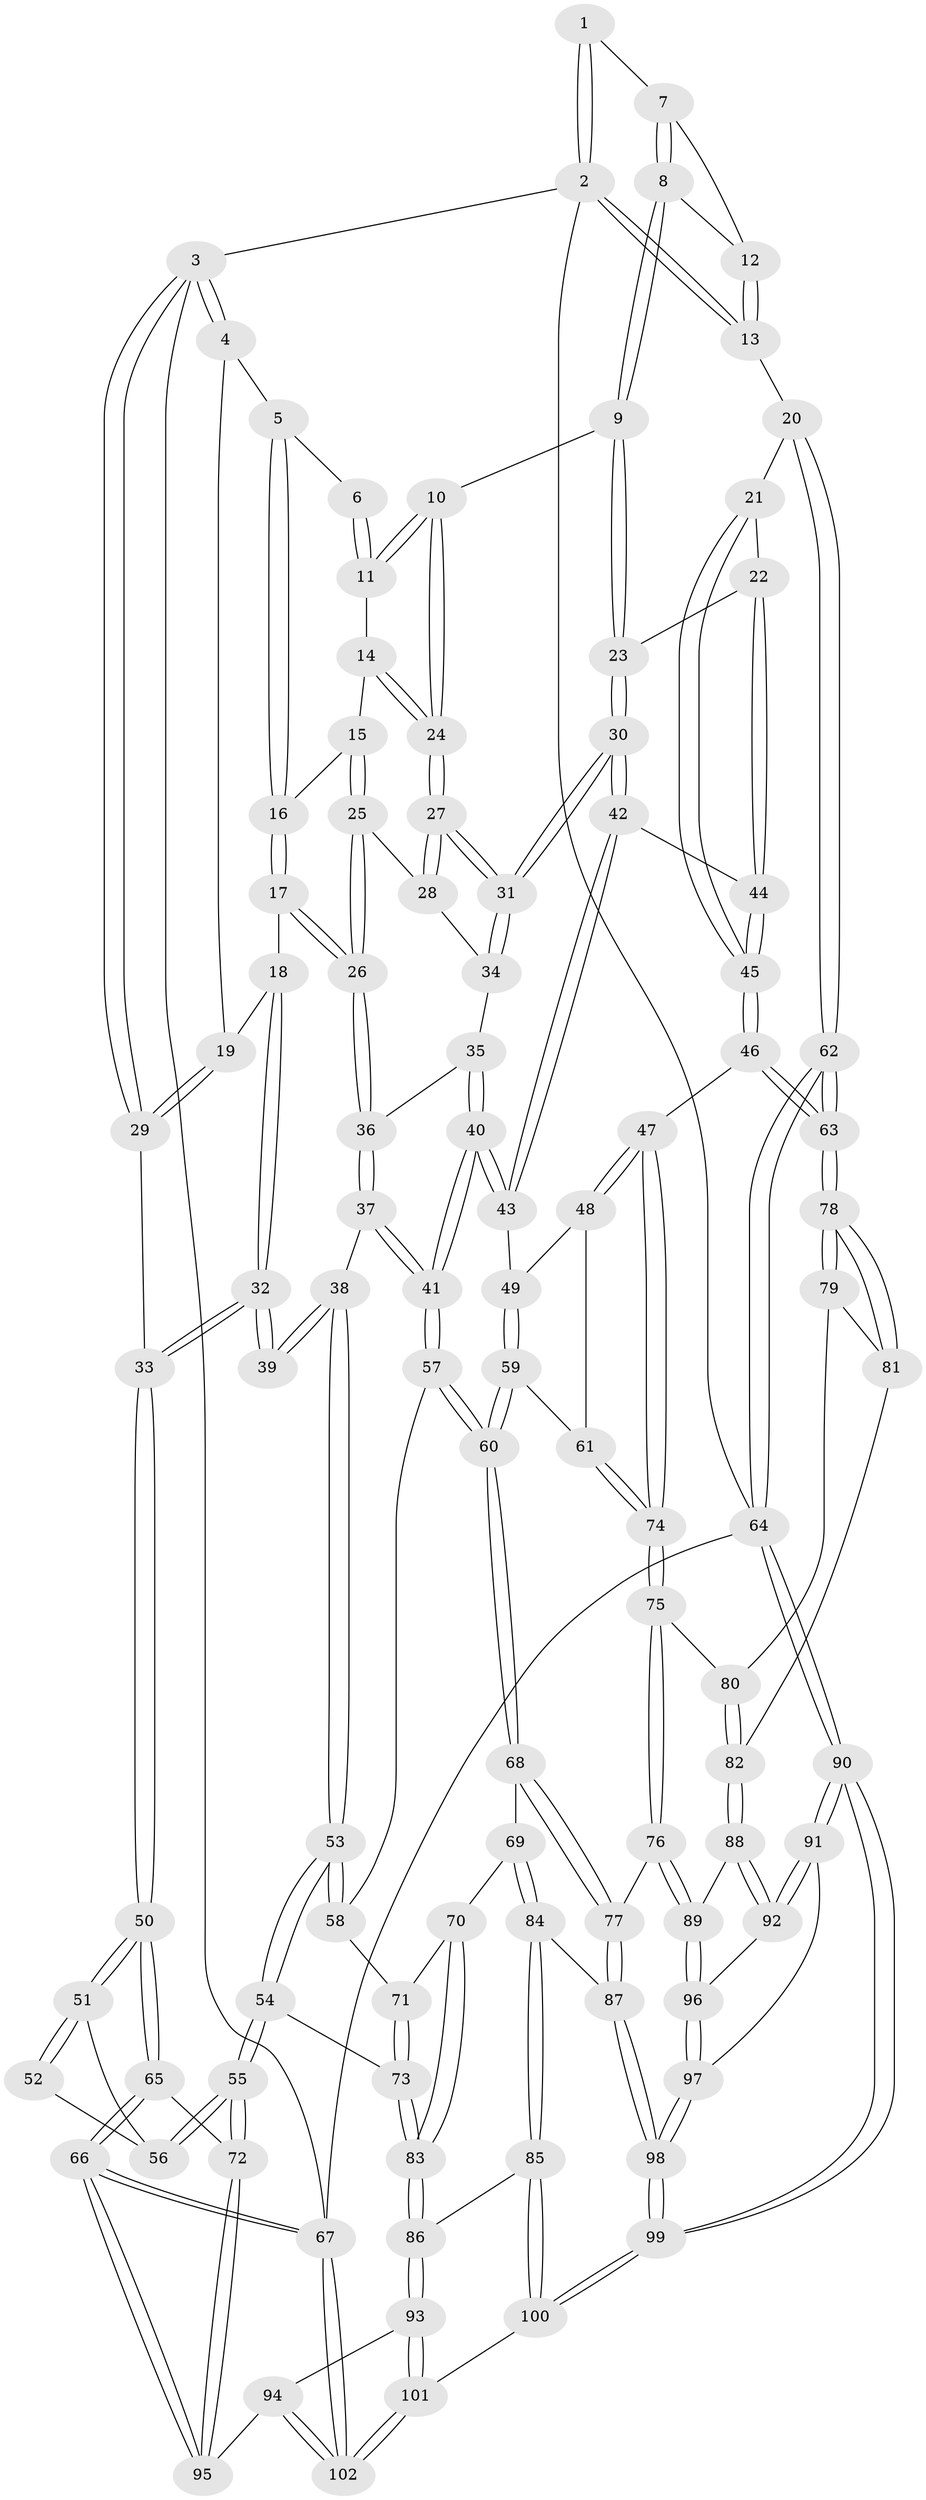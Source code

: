 // coarse degree distribution, {4: 0.4426229508196721, 6: 0.08196721311475409, 2: 0.04918032786885246, 5: 0.2459016393442623, 3: 0.18032786885245902}
// Generated by graph-tools (version 1.1) at 2025/42/03/06/25 10:42:30]
// undirected, 102 vertices, 252 edges
graph export_dot {
graph [start="1"]
  node [color=gray90,style=filled];
  1 [pos="+0.7331351696474753+0"];
  2 [pos="+1+0"];
  3 [pos="+0+0"];
  4 [pos="+0+0"];
  5 [pos="+0.3708673952886612+0"];
  6 [pos="+0.7290433866486599+0"];
  7 [pos="+0.7905087166451041+0"];
  8 [pos="+0.7979761533221905+0.10496482489374669"];
  9 [pos="+0.7763155389958954+0.13543230646846563"];
  10 [pos="+0.7368250830458525+0.12832712501502685"];
  11 [pos="+0.6704163008918997+0.012207797278103248"];
  12 [pos="+0.9091715948169251+0.07832239621067295"];
  13 [pos="+1+0.14236532412708486"];
  14 [pos="+0.5823712276922488+0.0970671545196748"];
  15 [pos="+0.5132011143156222+0.08399696441223324"];
  16 [pos="+0.39748684057679534+0"];
  17 [pos="+0.3253812423296789+0.1417624471437416"];
  18 [pos="+0.22351114350917764+0.1535546999620167"];
  19 [pos="+0.21016320504984237+0.13928665582611072"];
  20 [pos="+1+0.2290044028076468"];
  21 [pos="+1+0.2550417965373889"];
  22 [pos="+1+0.268288511675282"];
  23 [pos="+0.8248059815611395+0.2377599261084403"];
  24 [pos="+0.6380541396328392+0.1804124461653047"];
  25 [pos="+0.49512425187816006+0.18293963574968597"];
  26 [pos="+0.33027310552365646+0.15335439510526572"];
  27 [pos="+0.6353149742229789+0.19704302589811712"];
  28 [pos="+0.4954873366376818+0.18560719564548325"];
  29 [pos="+0+0.06887712857591909"];
  30 [pos="+0.6563703935200732+0.3717953942008672"];
  31 [pos="+0.6358170133447812+0.2398027663592559"];
  32 [pos="+0.12226409404823015+0.3018892862811349"];
  33 [pos="+0+0.2931632864075254"];
  34 [pos="+0.49311450807162616+0.20449669897669562"];
  35 [pos="+0.48343003204862256+0.23036721971453153"];
  36 [pos="+0.33606668213860197+0.17695024675604218"];
  37 [pos="+0.3425246253190002+0.3956280946791534"];
  38 [pos="+0.30376617893451147+0.4067638390523708"];
  39 [pos="+0.2976333105429278+0.406289860665693"];
  40 [pos="+0.484671800017923+0.411109149490613"];
  41 [pos="+0.4609208349029658+0.4203722970206217"];
  42 [pos="+0.6551455135405048+0.3748633889571159"];
  43 [pos="+0.5964394808544883+0.405654497784669"];
  44 [pos="+0.791027231432515+0.45898234312953723"];
  45 [pos="+0.8464177632935842+0.5724012794115567"];
  46 [pos="+0.8495524086036969+0.5881120113892381"];
  47 [pos="+0.8281325968129525+0.6109985746906766"];
  48 [pos="+0.6469520046882535+0.5372152863553076"];
  49 [pos="+0.6101093508378054+0.46165040172422195"];
  50 [pos="+0+0.48553501008979194"];
  51 [pos="+0+0.5041905477236364"];
  52 [pos="+0.25669244172633526+0.440512225912356"];
  53 [pos="+0.2798364381245917+0.6706565444846387"];
  54 [pos="+0.25378468371918955+0.7151469328332177"];
  55 [pos="+0.21034077873977344+0.7214184890692297"];
  56 [pos="+0.1469960287007406+0.5662466365993494"];
  57 [pos="+0.45643569835556297+0.562396703357501"];
  58 [pos="+0.4289073050863734+0.5935773357560225"];
  59 [pos="+0.5815637541784195+0.6337908726425379"];
  60 [pos="+0.5341866781482085+0.6613360556048482"];
  61 [pos="+0.6717217024844827+0.6370435544038751"];
  62 [pos="+1+0.69142173276559"];
  63 [pos="+1+0.6907011070152805"];
  64 [pos="+1+1"];
  65 [pos="+0+0.6933480642878014"];
  66 [pos="+0+1"];
  67 [pos="+0+1"];
  68 [pos="+0.5320080659378986+0.7161189005313154"];
  69 [pos="+0.4508842234875091+0.7572522942279896"];
  70 [pos="+0.4391397747421887+0.7564045722900975"];
  71 [pos="+0.42603153253265696+0.6464366759820577"];
  72 [pos="+0.13997700648946454+0.7735158337174148"];
  73 [pos="+0.313239045176136+0.7529730727647864"];
  74 [pos="+0.7547607701775128+0.7073390446172968"];
  75 [pos="+0.7524619033378365+0.7208267039217092"];
  76 [pos="+0.7441020983760548+0.7358614028088297"];
  77 [pos="+0.6220642506691799+0.7781635151725699"];
  78 [pos="+1+0.7144650409140277"];
  79 [pos="+0.8709305570750887+0.7587212318283401"];
  80 [pos="+0.8454450155072378+0.7560400140853402"];
  81 [pos="+0.9167927266351892+0.8095484360675606"];
  82 [pos="+0.8947934244806189+0.834451659356089"];
  83 [pos="+0.346219137236346+0.7764305226141682"];
  84 [pos="+0.5080230723979179+0.8821230029085387"];
  85 [pos="+0.501959080687611+0.8985579568512028"];
  86 [pos="+0.3522482936355128+0.8277694104241078"];
  87 [pos="+0.6084495583649943+0.8154342098024083"];
  88 [pos="+0.8869106148960942+0.8618073108104197"];
  89 [pos="+0.7607745208175427+0.7989435303792295"];
  90 [pos="+1+1"];
  91 [pos="+0.9642700697148585+0.9708968975147463"];
  92 [pos="+0.8981183993883799+0.890466665007365"];
  93 [pos="+0.33518746440575686+0.9512159832411183"];
  94 [pos="+0.16554895643578227+0.8959350116147357"];
  95 [pos="+0.14530713753495542+0.846585821671203"];
  96 [pos="+0.755916268783919+0.8939561593995111"];
  97 [pos="+0.7538128260759256+0.90078932037071"];
  98 [pos="+0.6844504841312216+1"];
  99 [pos="+0.6542315402597333+1"];
  100 [pos="+0.48146190298348823+1"];
  101 [pos="+0.45883742357380786+1"];
  102 [pos="+0.04315885519817612+1"];
  1 -- 2;
  1 -- 2;
  1 -- 7;
  2 -- 3;
  2 -- 13;
  2 -- 13;
  2 -- 64;
  3 -- 4;
  3 -- 4;
  3 -- 29;
  3 -- 29;
  3 -- 67;
  4 -- 5;
  4 -- 19;
  5 -- 6;
  5 -- 16;
  5 -- 16;
  6 -- 11;
  6 -- 11;
  7 -- 8;
  7 -- 8;
  7 -- 12;
  8 -- 9;
  8 -- 9;
  8 -- 12;
  9 -- 10;
  9 -- 23;
  9 -- 23;
  10 -- 11;
  10 -- 11;
  10 -- 24;
  10 -- 24;
  11 -- 14;
  12 -- 13;
  12 -- 13;
  13 -- 20;
  14 -- 15;
  14 -- 24;
  14 -- 24;
  15 -- 16;
  15 -- 25;
  15 -- 25;
  16 -- 17;
  16 -- 17;
  17 -- 18;
  17 -- 26;
  17 -- 26;
  18 -- 19;
  18 -- 32;
  18 -- 32;
  19 -- 29;
  19 -- 29;
  20 -- 21;
  20 -- 62;
  20 -- 62;
  21 -- 22;
  21 -- 45;
  21 -- 45;
  22 -- 23;
  22 -- 44;
  22 -- 44;
  23 -- 30;
  23 -- 30;
  24 -- 27;
  24 -- 27;
  25 -- 26;
  25 -- 26;
  25 -- 28;
  26 -- 36;
  26 -- 36;
  27 -- 28;
  27 -- 28;
  27 -- 31;
  27 -- 31;
  28 -- 34;
  29 -- 33;
  30 -- 31;
  30 -- 31;
  30 -- 42;
  30 -- 42;
  31 -- 34;
  31 -- 34;
  32 -- 33;
  32 -- 33;
  32 -- 39;
  32 -- 39;
  33 -- 50;
  33 -- 50;
  34 -- 35;
  35 -- 36;
  35 -- 40;
  35 -- 40;
  36 -- 37;
  36 -- 37;
  37 -- 38;
  37 -- 41;
  37 -- 41;
  38 -- 39;
  38 -- 39;
  38 -- 53;
  38 -- 53;
  40 -- 41;
  40 -- 41;
  40 -- 43;
  40 -- 43;
  41 -- 57;
  41 -- 57;
  42 -- 43;
  42 -- 43;
  42 -- 44;
  43 -- 49;
  44 -- 45;
  44 -- 45;
  45 -- 46;
  45 -- 46;
  46 -- 47;
  46 -- 63;
  46 -- 63;
  47 -- 48;
  47 -- 48;
  47 -- 74;
  47 -- 74;
  48 -- 49;
  48 -- 61;
  49 -- 59;
  49 -- 59;
  50 -- 51;
  50 -- 51;
  50 -- 65;
  50 -- 65;
  51 -- 52;
  51 -- 52;
  51 -- 56;
  52 -- 56;
  53 -- 54;
  53 -- 54;
  53 -- 58;
  53 -- 58;
  54 -- 55;
  54 -- 55;
  54 -- 73;
  55 -- 56;
  55 -- 56;
  55 -- 72;
  55 -- 72;
  57 -- 58;
  57 -- 60;
  57 -- 60;
  58 -- 71;
  59 -- 60;
  59 -- 60;
  59 -- 61;
  60 -- 68;
  60 -- 68;
  61 -- 74;
  61 -- 74;
  62 -- 63;
  62 -- 63;
  62 -- 64;
  62 -- 64;
  63 -- 78;
  63 -- 78;
  64 -- 90;
  64 -- 90;
  64 -- 67;
  65 -- 66;
  65 -- 66;
  65 -- 72;
  66 -- 67;
  66 -- 67;
  66 -- 95;
  66 -- 95;
  67 -- 102;
  67 -- 102;
  68 -- 69;
  68 -- 77;
  68 -- 77;
  69 -- 70;
  69 -- 84;
  69 -- 84;
  70 -- 71;
  70 -- 83;
  70 -- 83;
  71 -- 73;
  71 -- 73;
  72 -- 95;
  72 -- 95;
  73 -- 83;
  73 -- 83;
  74 -- 75;
  74 -- 75;
  75 -- 76;
  75 -- 76;
  75 -- 80;
  76 -- 77;
  76 -- 89;
  76 -- 89;
  77 -- 87;
  77 -- 87;
  78 -- 79;
  78 -- 79;
  78 -- 81;
  78 -- 81;
  79 -- 80;
  79 -- 81;
  80 -- 82;
  80 -- 82;
  81 -- 82;
  82 -- 88;
  82 -- 88;
  83 -- 86;
  83 -- 86;
  84 -- 85;
  84 -- 85;
  84 -- 87;
  85 -- 86;
  85 -- 100;
  85 -- 100;
  86 -- 93;
  86 -- 93;
  87 -- 98;
  87 -- 98;
  88 -- 89;
  88 -- 92;
  88 -- 92;
  89 -- 96;
  89 -- 96;
  90 -- 91;
  90 -- 91;
  90 -- 99;
  90 -- 99;
  91 -- 92;
  91 -- 92;
  91 -- 97;
  92 -- 96;
  93 -- 94;
  93 -- 101;
  93 -- 101;
  94 -- 95;
  94 -- 102;
  94 -- 102;
  96 -- 97;
  96 -- 97;
  97 -- 98;
  97 -- 98;
  98 -- 99;
  98 -- 99;
  99 -- 100;
  99 -- 100;
  100 -- 101;
  101 -- 102;
  101 -- 102;
}
